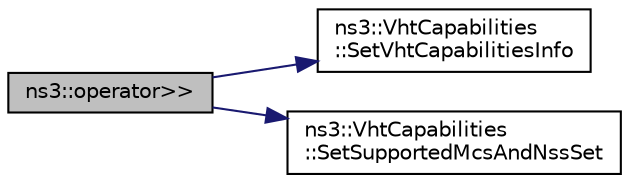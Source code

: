 digraph "ns3::operator&gt;&gt;"
{
  edge [fontname="Helvetica",fontsize="10",labelfontname="Helvetica",labelfontsize="10"];
  node [fontname="Helvetica",fontsize="10",shape=record];
  rankdir="LR";
  Node1 [label="ns3::operator\>\>",height=0.2,width=0.4,color="black", fillcolor="grey75", style="filled", fontcolor="black"];
  Node1 -> Node2 [color="midnightblue",fontsize="10",style="solid"];
  Node2 [label="ns3::VhtCapabilities\l::SetVhtCapabilitiesInfo",height=0.2,width=0.4,color="black", fillcolor="white", style="filled",URL="$de/de4/classns3_1_1VhtCapabilities.html#a0bf9ec66f4e2fbdb13875d7ee08fb78f"];
  Node1 -> Node3 [color="midnightblue",fontsize="10",style="solid"];
  Node3 [label="ns3::VhtCapabilities\l::SetSupportedMcsAndNssSet",height=0.2,width=0.4,color="black", fillcolor="white", style="filled",URL="$de/de4/classns3_1_1VhtCapabilities.html#ae41856a0b283092b85279ade016e5a03"];
}
